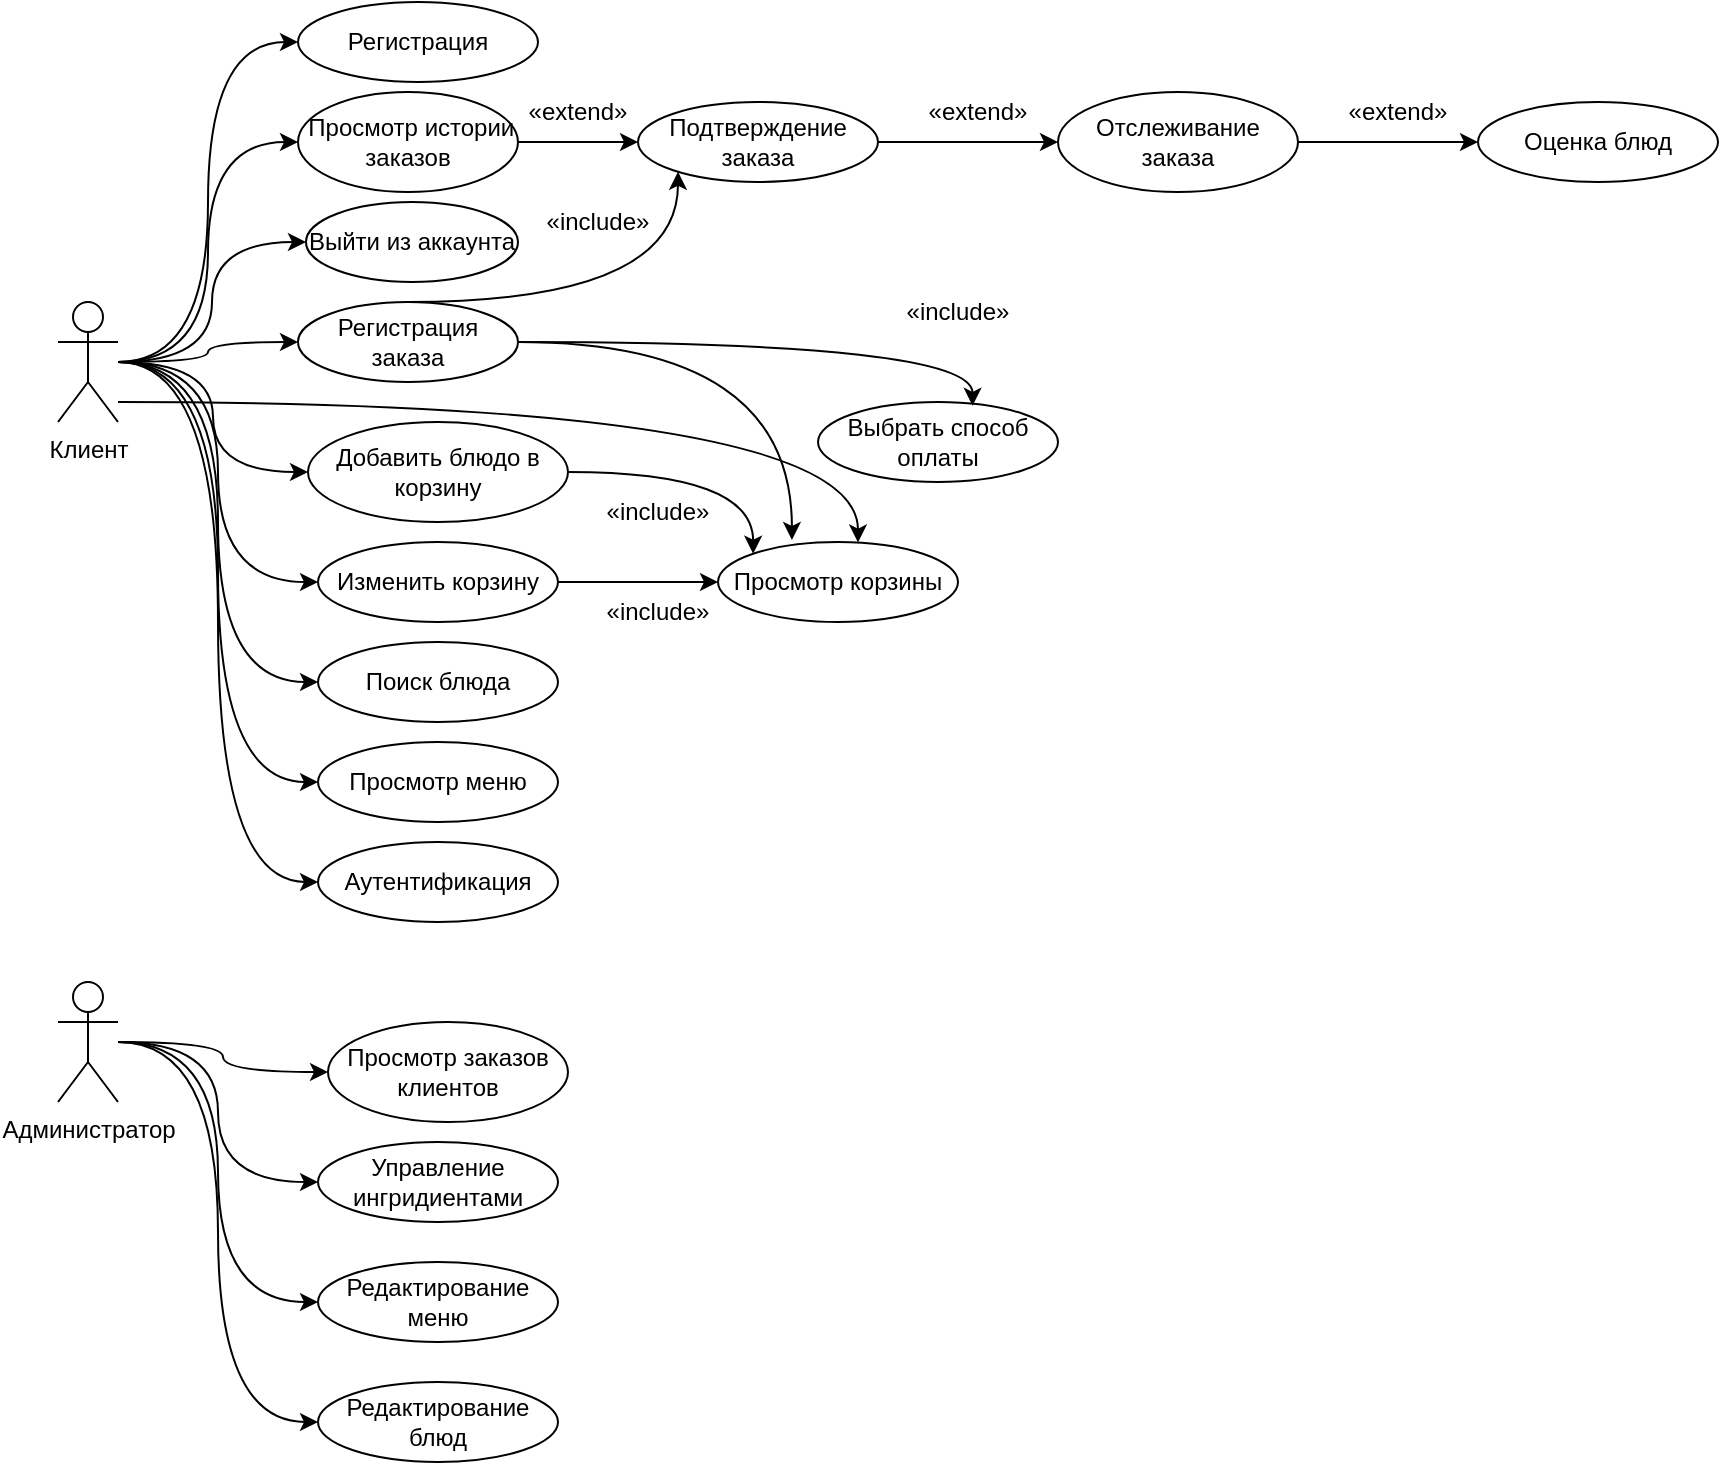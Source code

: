 <mxfile version="28.2.7">
  <diagram name="Страница — 1" id="-JUgt8O-Wk7HspMwI_5K">
    <mxGraphModel dx="1220" dy="849" grid="1" gridSize="10" guides="1" tooltips="1" connect="1" arrows="1" fold="1" page="1" pageScale="1" pageWidth="827" pageHeight="1169" math="0" shadow="0">
      <root>
        <mxCell id="0" />
        <mxCell id="1" parent="0" />
        <mxCell id="MB5LNMfgklJpLA5hYtHm-24" style="edgeStyle=orthogonalEdgeStyle;rounded=0;orthogonalLoop=1;jettySize=auto;html=1;entryX=0;entryY=0.5;entryDx=0;entryDy=0;curved=1;" edge="1" parent="1" source="YXgwQWwIpib8H1ZVcjoV-1" target="MB5LNMfgklJpLA5hYtHm-8">
          <mxGeometry relative="1" as="geometry" />
        </mxCell>
        <mxCell id="MB5LNMfgklJpLA5hYtHm-25" style="edgeStyle=orthogonalEdgeStyle;rounded=0;orthogonalLoop=1;jettySize=auto;html=1;entryX=0;entryY=0.5;entryDx=0;entryDy=0;curved=1;" edge="1" parent="1" source="YXgwQWwIpib8H1ZVcjoV-1" target="MB5LNMfgklJpLA5hYtHm-16">
          <mxGeometry relative="1" as="geometry" />
        </mxCell>
        <mxCell id="MB5LNMfgklJpLA5hYtHm-26" style="edgeStyle=orthogonalEdgeStyle;rounded=0;orthogonalLoop=1;jettySize=auto;html=1;entryX=0;entryY=0.5;entryDx=0;entryDy=0;curved=1;" edge="1" parent="1" source="YXgwQWwIpib8H1ZVcjoV-1" target="MB5LNMfgklJpLA5hYtHm-9">
          <mxGeometry relative="1" as="geometry" />
        </mxCell>
        <mxCell id="MB5LNMfgklJpLA5hYtHm-27" style="edgeStyle=orthogonalEdgeStyle;rounded=0;orthogonalLoop=1;jettySize=auto;html=1;entryX=0;entryY=0.5;entryDx=0;entryDy=0;curved=1;" edge="1" parent="1" source="YXgwQWwIpib8H1ZVcjoV-1" target="MB5LNMfgklJpLA5hYtHm-19">
          <mxGeometry relative="1" as="geometry" />
        </mxCell>
        <mxCell id="MB5LNMfgklJpLA5hYtHm-28" style="edgeStyle=orthogonalEdgeStyle;rounded=0;orthogonalLoop=1;jettySize=auto;html=1;entryX=0;entryY=0.5;entryDx=0;entryDy=0;curved=1;" edge="1" parent="1" source="YXgwQWwIpib8H1ZVcjoV-1" target="MB5LNMfgklJpLA5hYtHm-21">
          <mxGeometry relative="1" as="geometry" />
        </mxCell>
        <mxCell id="MB5LNMfgklJpLA5hYtHm-29" style="edgeStyle=orthogonalEdgeStyle;rounded=0;orthogonalLoop=1;jettySize=auto;html=1;entryX=0;entryY=0.5;entryDx=0;entryDy=0;curved=1;" edge="1" parent="1" source="YXgwQWwIpib8H1ZVcjoV-1" target="MB5LNMfgklJpLA5hYtHm-20">
          <mxGeometry relative="1" as="geometry" />
        </mxCell>
        <mxCell id="MB5LNMfgklJpLA5hYtHm-30" style="edgeStyle=orthogonalEdgeStyle;rounded=0;orthogonalLoop=1;jettySize=auto;html=1;entryX=0;entryY=0.5;entryDx=0;entryDy=0;curved=1;" edge="1" parent="1" source="YXgwQWwIpib8H1ZVcjoV-1" target="MB5LNMfgklJpLA5hYtHm-7">
          <mxGeometry relative="1" as="geometry" />
        </mxCell>
        <mxCell id="MB5LNMfgklJpLA5hYtHm-31" style="edgeStyle=orthogonalEdgeStyle;rounded=0;orthogonalLoop=1;jettySize=auto;html=1;entryX=0;entryY=0.5;entryDx=0;entryDy=0;curved=1;" edge="1" parent="1" source="YXgwQWwIpib8H1ZVcjoV-1" target="MB5LNMfgklJpLA5hYtHm-10">
          <mxGeometry relative="1" as="geometry" />
        </mxCell>
        <mxCell id="MB5LNMfgklJpLA5hYtHm-41" style="edgeStyle=orthogonalEdgeStyle;rounded=0;orthogonalLoop=1;jettySize=auto;html=1;entryX=0;entryY=0.5;entryDx=0;entryDy=0;curved=1;" edge="1" parent="1" source="YXgwQWwIpib8H1ZVcjoV-1" target="MB5LNMfgklJpLA5hYtHm-22">
          <mxGeometry relative="1" as="geometry" />
        </mxCell>
        <mxCell id="MB5LNMfgklJpLA5hYtHm-43" style="edgeStyle=orthogonalEdgeStyle;rounded=0;orthogonalLoop=1;jettySize=auto;html=1;curved=1;" edge="1" parent="1" source="YXgwQWwIpib8H1ZVcjoV-1" target="MB5LNMfgklJpLA5hYtHm-23">
          <mxGeometry relative="1" as="geometry">
            <Array as="points">
              <mxPoint x="570" y="210" />
            </Array>
          </mxGeometry>
        </mxCell>
        <mxCell id="YXgwQWwIpib8H1ZVcjoV-1" value="Клиент&lt;div&gt;&lt;br&gt;&lt;/div&gt;" style="shape=umlActor;verticalLabelPosition=bottom;verticalAlign=top;html=1;outlineConnect=0;" parent="1" vertex="1">
          <mxGeometry x="170" y="160" width="30" height="60" as="geometry" />
        </mxCell>
        <mxCell id="MB5LNMfgklJpLA5hYtHm-51" style="edgeStyle=orthogonalEdgeStyle;rounded=0;orthogonalLoop=1;jettySize=auto;html=1;entryX=0;entryY=0.5;entryDx=0;entryDy=0;curved=1;" edge="1" parent="1" source="MB5LNMfgklJpLA5hYtHm-1" target="MB5LNMfgklJpLA5hYtHm-12">
          <mxGeometry relative="1" as="geometry" />
        </mxCell>
        <mxCell id="MB5LNMfgklJpLA5hYtHm-52" style="edgeStyle=orthogonalEdgeStyle;rounded=0;orthogonalLoop=1;jettySize=auto;html=1;entryX=0;entryY=0.5;entryDx=0;entryDy=0;curved=1;" edge="1" parent="1" source="MB5LNMfgklJpLA5hYtHm-1" target="MB5LNMfgklJpLA5hYtHm-13">
          <mxGeometry relative="1" as="geometry" />
        </mxCell>
        <mxCell id="MB5LNMfgklJpLA5hYtHm-53" style="edgeStyle=orthogonalEdgeStyle;rounded=0;orthogonalLoop=1;jettySize=auto;html=1;entryX=0;entryY=0.5;entryDx=0;entryDy=0;curved=1;" edge="1" parent="1" source="MB5LNMfgklJpLA5hYtHm-1" target="MB5LNMfgklJpLA5hYtHm-14">
          <mxGeometry relative="1" as="geometry" />
        </mxCell>
        <mxCell id="MB5LNMfgklJpLA5hYtHm-54" style="edgeStyle=orthogonalEdgeStyle;rounded=0;orthogonalLoop=1;jettySize=auto;html=1;entryX=0;entryY=0.5;entryDx=0;entryDy=0;curved=1;" edge="1" parent="1" source="MB5LNMfgklJpLA5hYtHm-1" target="MB5LNMfgklJpLA5hYtHm-15">
          <mxGeometry relative="1" as="geometry" />
        </mxCell>
        <mxCell id="MB5LNMfgklJpLA5hYtHm-1" value="Администратор&lt;div&gt;&lt;br&gt;&lt;/div&gt;" style="shape=umlActor;verticalLabelPosition=bottom;verticalAlign=top;html=1;outlineConnect=0;" vertex="1" parent="1">
          <mxGeometry x="170" y="500" width="30" height="60" as="geometry" />
        </mxCell>
        <mxCell id="MB5LNMfgklJpLA5hYtHm-33" style="edgeStyle=orthogonalEdgeStyle;rounded=0;orthogonalLoop=1;jettySize=auto;html=1;entryX=0;entryY=0.5;entryDx=0;entryDy=0;" edge="1" parent="1" source="MB5LNMfgklJpLA5hYtHm-4" target="MB5LNMfgklJpLA5hYtHm-17">
          <mxGeometry relative="1" as="geometry" />
        </mxCell>
        <mxCell id="MB5LNMfgklJpLA5hYtHm-4" value="Подтверждение заказа" style="ellipse;whiteSpace=wrap;html=1;" vertex="1" parent="1">
          <mxGeometry x="460" y="60" width="120" height="40" as="geometry" />
        </mxCell>
        <mxCell id="MB5LNMfgklJpLA5hYtHm-7" value="Поиск блюда" style="ellipse;whiteSpace=wrap;html=1;" vertex="1" parent="1">
          <mxGeometry x="300" y="330" width="120" height="40" as="geometry" />
        </mxCell>
        <mxCell id="MB5LNMfgklJpLA5hYtHm-8" value="Регистрация" style="ellipse;whiteSpace=wrap;html=1;" vertex="1" parent="1">
          <mxGeometry x="290" y="10" width="120" height="40" as="geometry" />
        </mxCell>
        <mxCell id="MB5LNMfgklJpLA5hYtHm-9" value="Выйти из аккаунта" style="ellipse;whiteSpace=wrap;html=1;" vertex="1" parent="1">
          <mxGeometry x="294" y="110" width="106" height="40" as="geometry" />
        </mxCell>
        <mxCell id="MB5LNMfgklJpLA5hYtHm-10" value="Аутентификация" style="ellipse;whiteSpace=wrap;html=1;" vertex="1" parent="1">
          <mxGeometry x="300" y="430" width="120" height="40" as="geometry" />
        </mxCell>
        <mxCell id="MB5LNMfgklJpLA5hYtHm-12" value="Просмотр заказов клиентов" style="ellipse;whiteSpace=wrap;html=1;" vertex="1" parent="1">
          <mxGeometry x="305" y="520" width="120" height="50" as="geometry" />
        </mxCell>
        <mxCell id="MB5LNMfgklJpLA5hYtHm-13" value="Управление ингридиентами" style="ellipse;whiteSpace=wrap;html=1;" vertex="1" parent="1">
          <mxGeometry x="300" y="580" width="120" height="40" as="geometry" />
        </mxCell>
        <mxCell id="MB5LNMfgklJpLA5hYtHm-14" value="Редактирование меню" style="ellipse;whiteSpace=wrap;html=1;" vertex="1" parent="1">
          <mxGeometry x="300" y="640" width="120" height="40" as="geometry" />
        </mxCell>
        <mxCell id="MB5LNMfgklJpLA5hYtHm-15" value="Редактирование блюд" style="ellipse;whiteSpace=wrap;html=1;" vertex="1" parent="1">
          <mxGeometry x="300" y="700" width="120" height="40" as="geometry" />
        </mxCell>
        <mxCell id="MB5LNMfgklJpLA5hYtHm-32" style="edgeStyle=orthogonalEdgeStyle;rounded=0;orthogonalLoop=1;jettySize=auto;html=1;entryX=0;entryY=0.5;entryDx=0;entryDy=0;" edge="1" parent="1" source="MB5LNMfgklJpLA5hYtHm-16" target="MB5LNMfgklJpLA5hYtHm-4">
          <mxGeometry relative="1" as="geometry" />
        </mxCell>
        <mxCell id="MB5LNMfgklJpLA5hYtHm-16" value="&amp;nbsp;Просмотр истории заказов" style="ellipse;whiteSpace=wrap;html=1;" vertex="1" parent="1">
          <mxGeometry x="290" y="55" width="110" height="50" as="geometry" />
        </mxCell>
        <mxCell id="MB5LNMfgklJpLA5hYtHm-34" style="edgeStyle=orthogonalEdgeStyle;rounded=0;orthogonalLoop=1;jettySize=auto;html=1;entryX=0;entryY=0.5;entryDx=0;entryDy=0;" edge="1" parent="1" source="MB5LNMfgklJpLA5hYtHm-17" target="MB5LNMfgklJpLA5hYtHm-18">
          <mxGeometry relative="1" as="geometry" />
        </mxCell>
        <mxCell id="MB5LNMfgklJpLA5hYtHm-17" value="Отслеживание заказа" style="ellipse;whiteSpace=wrap;html=1;" vertex="1" parent="1">
          <mxGeometry x="670" y="55" width="120" height="50" as="geometry" />
        </mxCell>
        <mxCell id="MB5LNMfgklJpLA5hYtHm-18" value="Оценка блюд" style="ellipse;whiteSpace=wrap;html=1;" vertex="1" parent="1">
          <mxGeometry x="880" y="60" width="120" height="40" as="geometry" />
        </mxCell>
        <mxCell id="MB5LNMfgklJpLA5hYtHm-35" style="edgeStyle=orthogonalEdgeStyle;rounded=0;orthogonalLoop=1;jettySize=auto;html=1;curved=1;" edge="1" parent="1" source="MB5LNMfgklJpLA5hYtHm-19" target="MB5LNMfgklJpLA5hYtHm-4">
          <mxGeometry relative="1" as="geometry">
            <Array as="points">
              <mxPoint x="480" y="160" />
            </Array>
          </mxGeometry>
        </mxCell>
        <mxCell id="MB5LNMfgklJpLA5hYtHm-44" style="edgeStyle=orthogonalEdgeStyle;rounded=0;orthogonalLoop=1;jettySize=auto;html=1;entryX=0.308;entryY=-0.025;entryDx=0;entryDy=0;curved=1;entryPerimeter=0;" edge="1" parent="1" source="MB5LNMfgklJpLA5hYtHm-19" target="MB5LNMfgklJpLA5hYtHm-23">
          <mxGeometry relative="1" as="geometry" />
        </mxCell>
        <mxCell id="MB5LNMfgklJpLA5hYtHm-19" value="Регистрация заказа" style="ellipse;whiteSpace=wrap;html=1;" vertex="1" parent="1">
          <mxGeometry x="290" y="160" width="110" height="40" as="geometry" />
        </mxCell>
        <mxCell id="MB5LNMfgklJpLA5hYtHm-45" style="edgeStyle=orthogonalEdgeStyle;rounded=0;orthogonalLoop=1;jettySize=auto;html=1;entryX=0;entryY=0.5;entryDx=0;entryDy=0;" edge="1" parent="1" source="MB5LNMfgklJpLA5hYtHm-20" target="MB5LNMfgklJpLA5hYtHm-23">
          <mxGeometry relative="1" as="geometry" />
        </mxCell>
        <mxCell id="MB5LNMfgklJpLA5hYtHm-20" value="Изменить корзину" style="ellipse;whiteSpace=wrap;html=1;" vertex="1" parent="1">
          <mxGeometry x="300" y="280" width="120" height="40" as="geometry" />
        </mxCell>
        <mxCell id="MB5LNMfgklJpLA5hYtHm-46" style="edgeStyle=orthogonalEdgeStyle;rounded=0;orthogonalLoop=1;jettySize=auto;html=1;entryX=0;entryY=0;entryDx=0;entryDy=0;curved=1;" edge="1" parent="1" source="MB5LNMfgklJpLA5hYtHm-21" target="MB5LNMfgklJpLA5hYtHm-23">
          <mxGeometry relative="1" as="geometry" />
        </mxCell>
        <mxCell id="MB5LNMfgklJpLA5hYtHm-21" value="Добавить блюдо в корзину" style="ellipse;whiteSpace=wrap;html=1;" vertex="1" parent="1">
          <mxGeometry x="295" y="220" width="130" height="50" as="geometry" />
        </mxCell>
        <mxCell id="MB5LNMfgklJpLA5hYtHm-22" value="Просмотр меню" style="ellipse;whiteSpace=wrap;html=1;" vertex="1" parent="1">
          <mxGeometry x="300" y="380" width="120" height="40" as="geometry" />
        </mxCell>
        <mxCell id="MB5LNMfgklJpLA5hYtHm-23" value="Просмотр корзины" style="ellipse;whiteSpace=wrap;html=1;" vertex="1" parent="1">
          <mxGeometry x="500" y="280" width="120" height="40" as="geometry" />
        </mxCell>
        <mxCell id="MB5LNMfgklJpLA5hYtHm-36" value="Выбрать способ оплаты" style="ellipse;whiteSpace=wrap;html=1;" vertex="1" parent="1">
          <mxGeometry x="550" y="210" width="120" height="40" as="geometry" />
        </mxCell>
        <mxCell id="MB5LNMfgklJpLA5hYtHm-37" style="edgeStyle=orthogonalEdgeStyle;rounded=0;orthogonalLoop=1;jettySize=auto;html=1;entryX=0.644;entryY=0.047;entryDx=0;entryDy=0;entryPerimeter=0;curved=1;" edge="1" parent="1" source="MB5LNMfgklJpLA5hYtHm-19" target="MB5LNMfgklJpLA5hYtHm-36">
          <mxGeometry relative="1" as="geometry" />
        </mxCell>
        <mxCell id="MB5LNMfgklJpLA5hYtHm-47" style="edgeStyle=orthogonalEdgeStyle;rounded=0;orthogonalLoop=1;jettySize=auto;html=1;exitX=0.5;exitY=1;exitDx=0;exitDy=0;" edge="1" parent="1" source="MB5LNMfgklJpLA5hYtHm-15" target="MB5LNMfgklJpLA5hYtHm-15">
          <mxGeometry relative="1" as="geometry" />
        </mxCell>
        <mxCell id="MB5LNMfgklJpLA5hYtHm-56" value="«extend»" style="text;html=1;whiteSpace=wrap;strokeColor=none;fillColor=none;align=center;verticalAlign=middle;rounded=0;" vertex="1" parent="1">
          <mxGeometry x="400" y="50" width="60" height="30" as="geometry" />
        </mxCell>
        <mxCell id="MB5LNMfgklJpLA5hYtHm-57" value="«extend»" style="text;html=1;whiteSpace=wrap;strokeColor=none;fillColor=none;align=center;verticalAlign=middle;rounded=0;" vertex="1" parent="1">
          <mxGeometry x="600" y="50" width="60" height="30" as="geometry" />
        </mxCell>
        <mxCell id="MB5LNMfgklJpLA5hYtHm-58" value="«extend»" style="text;html=1;whiteSpace=wrap;strokeColor=none;fillColor=none;align=center;verticalAlign=middle;rounded=0;" vertex="1" parent="1">
          <mxGeometry x="810" y="50" width="60" height="30" as="geometry" />
        </mxCell>
        <mxCell id="MB5LNMfgklJpLA5hYtHm-59" value="«include&lt;span style=&quot;background-color: transparent; color: light-dark(rgb(0, 0, 0), rgb(255, 255, 255));&quot;&gt;»&lt;/span&gt;" style="text;html=1;whiteSpace=wrap;strokeColor=none;fillColor=none;align=center;verticalAlign=middle;rounded=0;" vertex="1" parent="1">
          <mxGeometry x="410" y="105" width="60" height="30" as="geometry" />
        </mxCell>
        <mxCell id="MB5LNMfgklJpLA5hYtHm-60" value="«include&lt;span style=&quot;background-color: transparent; color: light-dark(rgb(0, 0, 0), rgb(255, 255, 255));&quot;&gt;»&lt;/span&gt;" style="text;html=1;whiteSpace=wrap;strokeColor=none;fillColor=none;align=center;verticalAlign=middle;rounded=0;" vertex="1" parent="1">
          <mxGeometry x="590" y="150" width="60" height="30" as="geometry" />
        </mxCell>
        <mxCell id="MB5LNMfgklJpLA5hYtHm-62" value="«include&lt;span style=&quot;background-color: transparent; color: light-dark(rgb(0, 0, 0), rgb(255, 255, 255));&quot;&gt;»&lt;/span&gt;" style="text;html=1;whiteSpace=wrap;strokeColor=none;fillColor=none;align=center;verticalAlign=middle;rounded=0;" vertex="1" parent="1">
          <mxGeometry x="440" y="300" width="60" height="30" as="geometry" />
        </mxCell>
        <mxCell id="MB5LNMfgklJpLA5hYtHm-63" value="«include&lt;span style=&quot;background-color: transparent; color: light-dark(rgb(0, 0, 0), rgb(255, 255, 255));&quot;&gt;»&lt;/span&gt;" style="text;html=1;whiteSpace=wrap;strokeColor=none;fillColor=none;align=center;verticalAlign=middle;rounded=0;" vertex="1" parent="1">
          <mxGeometry x="440" y="250" width="60" height="30" as="geometry" />
        </mxCell>
      </root>
    </mxGraphModel>
  </diagram>
</mxfile>
